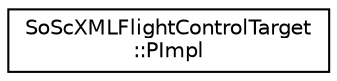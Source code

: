 digraph "Graphical Class Hierarchy"
{
 // LATEX_PDF_SIZE
  edge [fontname="Helvetica",fontsize="10",labelfontname="Helvetica",labelfontsize="10"];
  node [fontname="Helvetica",fontsize="10",shape=record];
  rankdir="LR";
  Node0 [label="SoScXMLFlightControlTarget\l::PImpl",height=0.2,width=0.4,color="black", fillcolor="white", style="filled",URL="$classSoScXMLFlightControlTarget_1_1PImpl.html",tooltip=" "];
}
